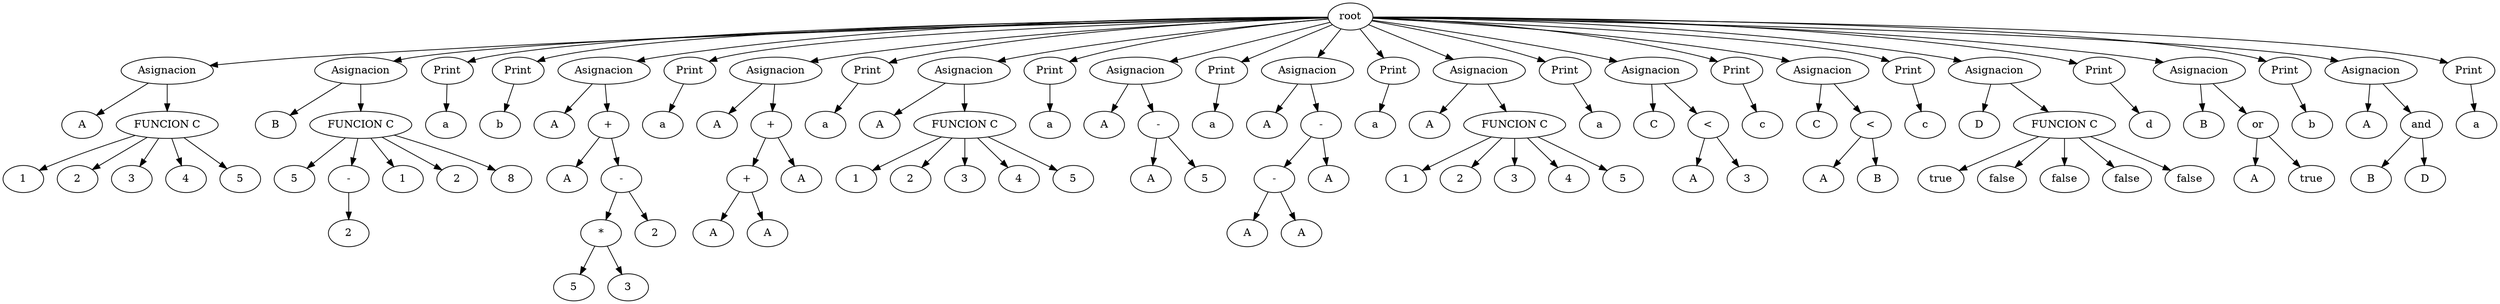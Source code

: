 digraph G{
116 [label = "root"];
7 [label = "A"];
8 [label = "Asignacion"];
8 -> 7;
6[label = "FUNCION C"];
1 [label = "1"];
2 [label = "2"];
3 [label = "3"];
4 [label = "4"];
5 [label = "5"];
6 -> 1;
6 -> 2;
6 -> 3;
6 -> 4;
6 -> 5;
8 [label = "Asignacion"];
8 -> 6;
16 [label = "B"];
17 [label = "Asignacion"];
17 -> 16;
15[label = "FUNCION C"];
9 [label = "5"];
10 [label = "2"];
11 [label = "-"];
11 -> 10;
12 [label = "1"];
13 [label = "2"];
14 [label = "8"];
15 -> 9;
15 -> 11;
15 -> 12;
15 -> 13;
15 -> 14;
17 [label = "Asignacion"];
17 -> 15;
18 [label = "a"];
19 [label = "Print"];
19 -> 18;
20 [label = "b"];
21 [label = "Print"];
21 -> 20;
29 [label = "A"];
30 [label = "Asignacion"];
30 -> 29;
22 [label = "A"];
28 [label = "+"];
28 -> 22;
23 [label = "5"];
25 [label = "*"];
25 -> 23;
24 [label = "3"];
25 [label = "*"];
25 -> 24;
27 [label = "-"];
27 -> 25;
26 [label = "2"];
27 [label = "-"];
27 -> 26;
28 [label = "+"];
28 -> 27;
30 [label = "Asignacion"];
30 -> 28;
31 [label = "a"];
32 [label = "Print"];
32 -> 31;
38 [label = "A"];
39 [label = "Asignacion"];
39 -> 38;
33 [label = "A"];
35 [label = "+"];
35 -> 33;
34 [label = "A"];
35 [label = "+"];
35 -> 34;
37 [label = "+"];
37 -> 35;
36 [label = "A"];
37 [label = "+"];
37 -> 36;
39 [label = "Asignacion"];
39 -> 37;
40 [label = "a"];
41 [label = "Print"];
41 -> 40;
48 [label = "A"];
49 [label = "Asignacion"];
49 -> 48;
47[label = "FUNCION C"];
42 [label = "1"];
43 [label = "2"];
44 [label = "3"];
45 [label = "4"];
46 [label = "5"];
47 -> 42;
47 -> 43;
47 -> 44;
47 -> 45;
47 -> 46;
49 [label = "Asignacion"];
49 -> 47;
50 [label = "a"];
51 [label = "Print"];
51 -> 50;
55 [label = "A"];
56 [label = "Asignacion"];
56 -> 55;
52 [label = "A"];
54 [label = "-"];
54 -> 52;
53 [label = "5"];
54 [label = "-"];
54 -> 53;
56 [label = "Asignacion"];
56 -> 54;
57 [label = "a"];
58 [label = "Print"];
58 -> 57;
64 [label = "A"];
65 [label = "Asignacion"];
65 -> 64;
59 [label = "A"];
61 [label = "-"];
61 -> 59;
60 [label = "A"];
61 [label = "-"];
61 -> 60;
63 [label = "-"];
63 -> 61;
62 [label = "A"];
63 [label = "-"];
63 -> 62;
65 [label = "Asignacion"];
65 -> 63;
66 [label = "a"];
67 [label = "Print"];
67 -> 66;
74 [label = "A"];
75 [label = "Asignacion"];
75 -> 74;
73[label = "FUNCION C"];
68 [label = "1"];
69 [label = "2"];
70 [label = "3"];
71 [label = "4"];
72 [label = "5"];
73 -> 68;
73 -> 69;
73 -> 70;
73 -> 71;
73 -> 72;
75 [label = "Asignacion"];
75 -> 73;
76 [label = "a"];
77 [label = "Print"];
77 -> 76;
81 [label = "C"];
82 [label = "Asignacion"];
82 -> 81;
78 [label = "A"];
80 [label = "<"];
80 -> 78;
79 [label = "3"];
80 [label = "<"];
80 -> 79;
82 [label = "Asignacion"];
82 -> 80;
83 [label = "c"];
84 [label = "Print"];
84 -> 83;
88 [label = "C"];
89 [label = "Asignacion"];
89 -> 88;
85 [label = "A"];
87 [label = "<"];
87 -> 85;
86 [label = "B"];
87 [label = "<"];
87 -> 86;
89 [label = "Asignacion"];
89 -> 87;
90 [label = "c"];
91 [label = "Print"];
91 -> 90;
98 [label = "D"];
99 [label = "Asignacion"];
99 -> 98;
97[label = "FUNCION C"];
92 [label = "true"];
93 [label = "false"];
94 [label = "false"];
95 [label = "false"];
96 [label = "false"];
97 -> 92;
97 -> 93;
97 -> 94;
97 -> 95;
97 -> 96;
99 [label = "Asignacion"];
99 -> 97;
100 [label = "d"];
101 [label = "Print"];
101 -> 100;
105 [label = "B"];
106 [label = "Asignacion"];
106 -> 105;
102 [label = "A"];
104 [label = "or"];
104 -> 102;
103 [label = "true"];
104 [label = "or"];
104 -> 103;
106 [label = "Asignacion"];
106 -> 104;
107 [label = "b"];
108 [label = "Print"];
108 -> 107;
112 [label = "A"];
113 [label = "Asignacion"];
113 -> 112;
109 [label = "B"];
111 [label = "and"];
111 -> 109;
110 [label = "D"];
111 [label = "and"];
111 -> 110;
113 [label = "Asignacion"];
113 -> 111;
114 [label = "a"];
115 [label = "Print"];
115 -> 114;
116 -> 8;
116 -> 17;
116 -> 19;
116 -> 21;
116 -> 30;
116 -> 32;
116 -> 39;
116 -> 41;
116 -> 49;
116 -> 51;
116 -> 56;
116 -> 58;
116 -> 65;
116 -> 67;
116 -> 75;
116 -> 77;
116 -> 82;
116 -> 84;
116 -> 89;
116 -> 91;
116 -> 99;
116 -> 101;
116 -> 106;
116 -> 108;
116 -> 113;
116 -> 115;

}